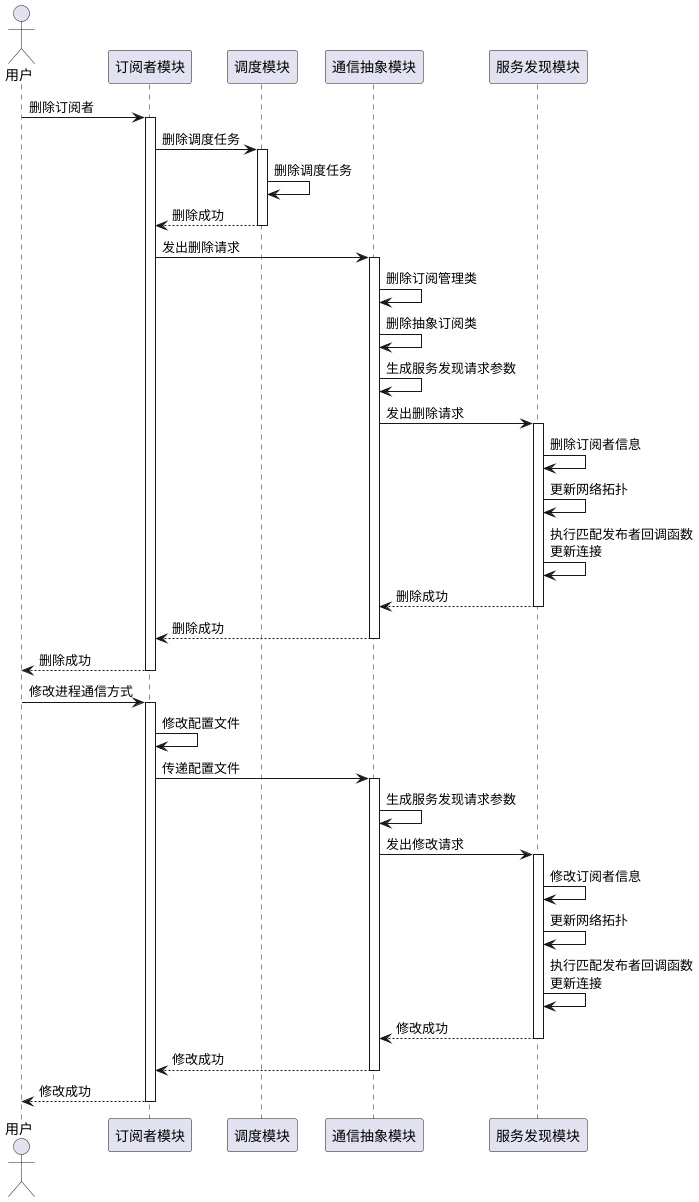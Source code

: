 skinparam style strictuml
@startuml
actor 用户
用户 -> 订阅者模块 : 删除订阅者
activate 订阅者模块
订阅者模块 -> 调度模块 : 删除调度任务
activate 调度模块
调度模块 -> 调度模块 : 删除调度任务
return 删除成功
订阅者模块 -> 通信抽象模块 : 发出删除请求
activate 通信抽象模块
通信抽象模块 -> 通信抽象模块 : 删除订阅管理类
通信抽象模块 -> 通信抽象模块 : 删除抽象订阅类
通信抽象模块 -> 通信抽象模块 : 生成服务发现请求参数
通信抽象模块 -> 服务发现模块 : 发出删除请求
activate 服务发现模块
服务发现模块 -> 服务发现模块 : 删除订阅者信息
服务发现模块 -> 服务发现模块 : 更新网络拓扑
服务发现模块 -> 服务发现模块 : 执行匹配发布者回调函数\n更新连接
return 删除成功
return 删除成功
return 删除成功

用户 -> 订阅者模块 : 修改进程通信方式
activate 订阅者模块
订阅者模块 -> 订阅者模块 : 修改配置文件
订阅者模块 -> 通信抽象模块 : 传递配置文件
activate 通信抽象模块
通信抽象模块 -> 通信抽象模块 : 生成服务发现请求参数
通信抽象模块 -> 服务发现模块 : 发出修改请求
activate 服务发现模块
服务发现模块 -> 服务发现模块 : 修改订阅者信息
服务发现模块 -> 服务发现模块 : 更新网络拓扑
服务发现模块 -> 服务发现模块 : 执行匹配发布者回调函数\n更新连接
return 修改成功
return 修改成功
return 修改成功
@enduml